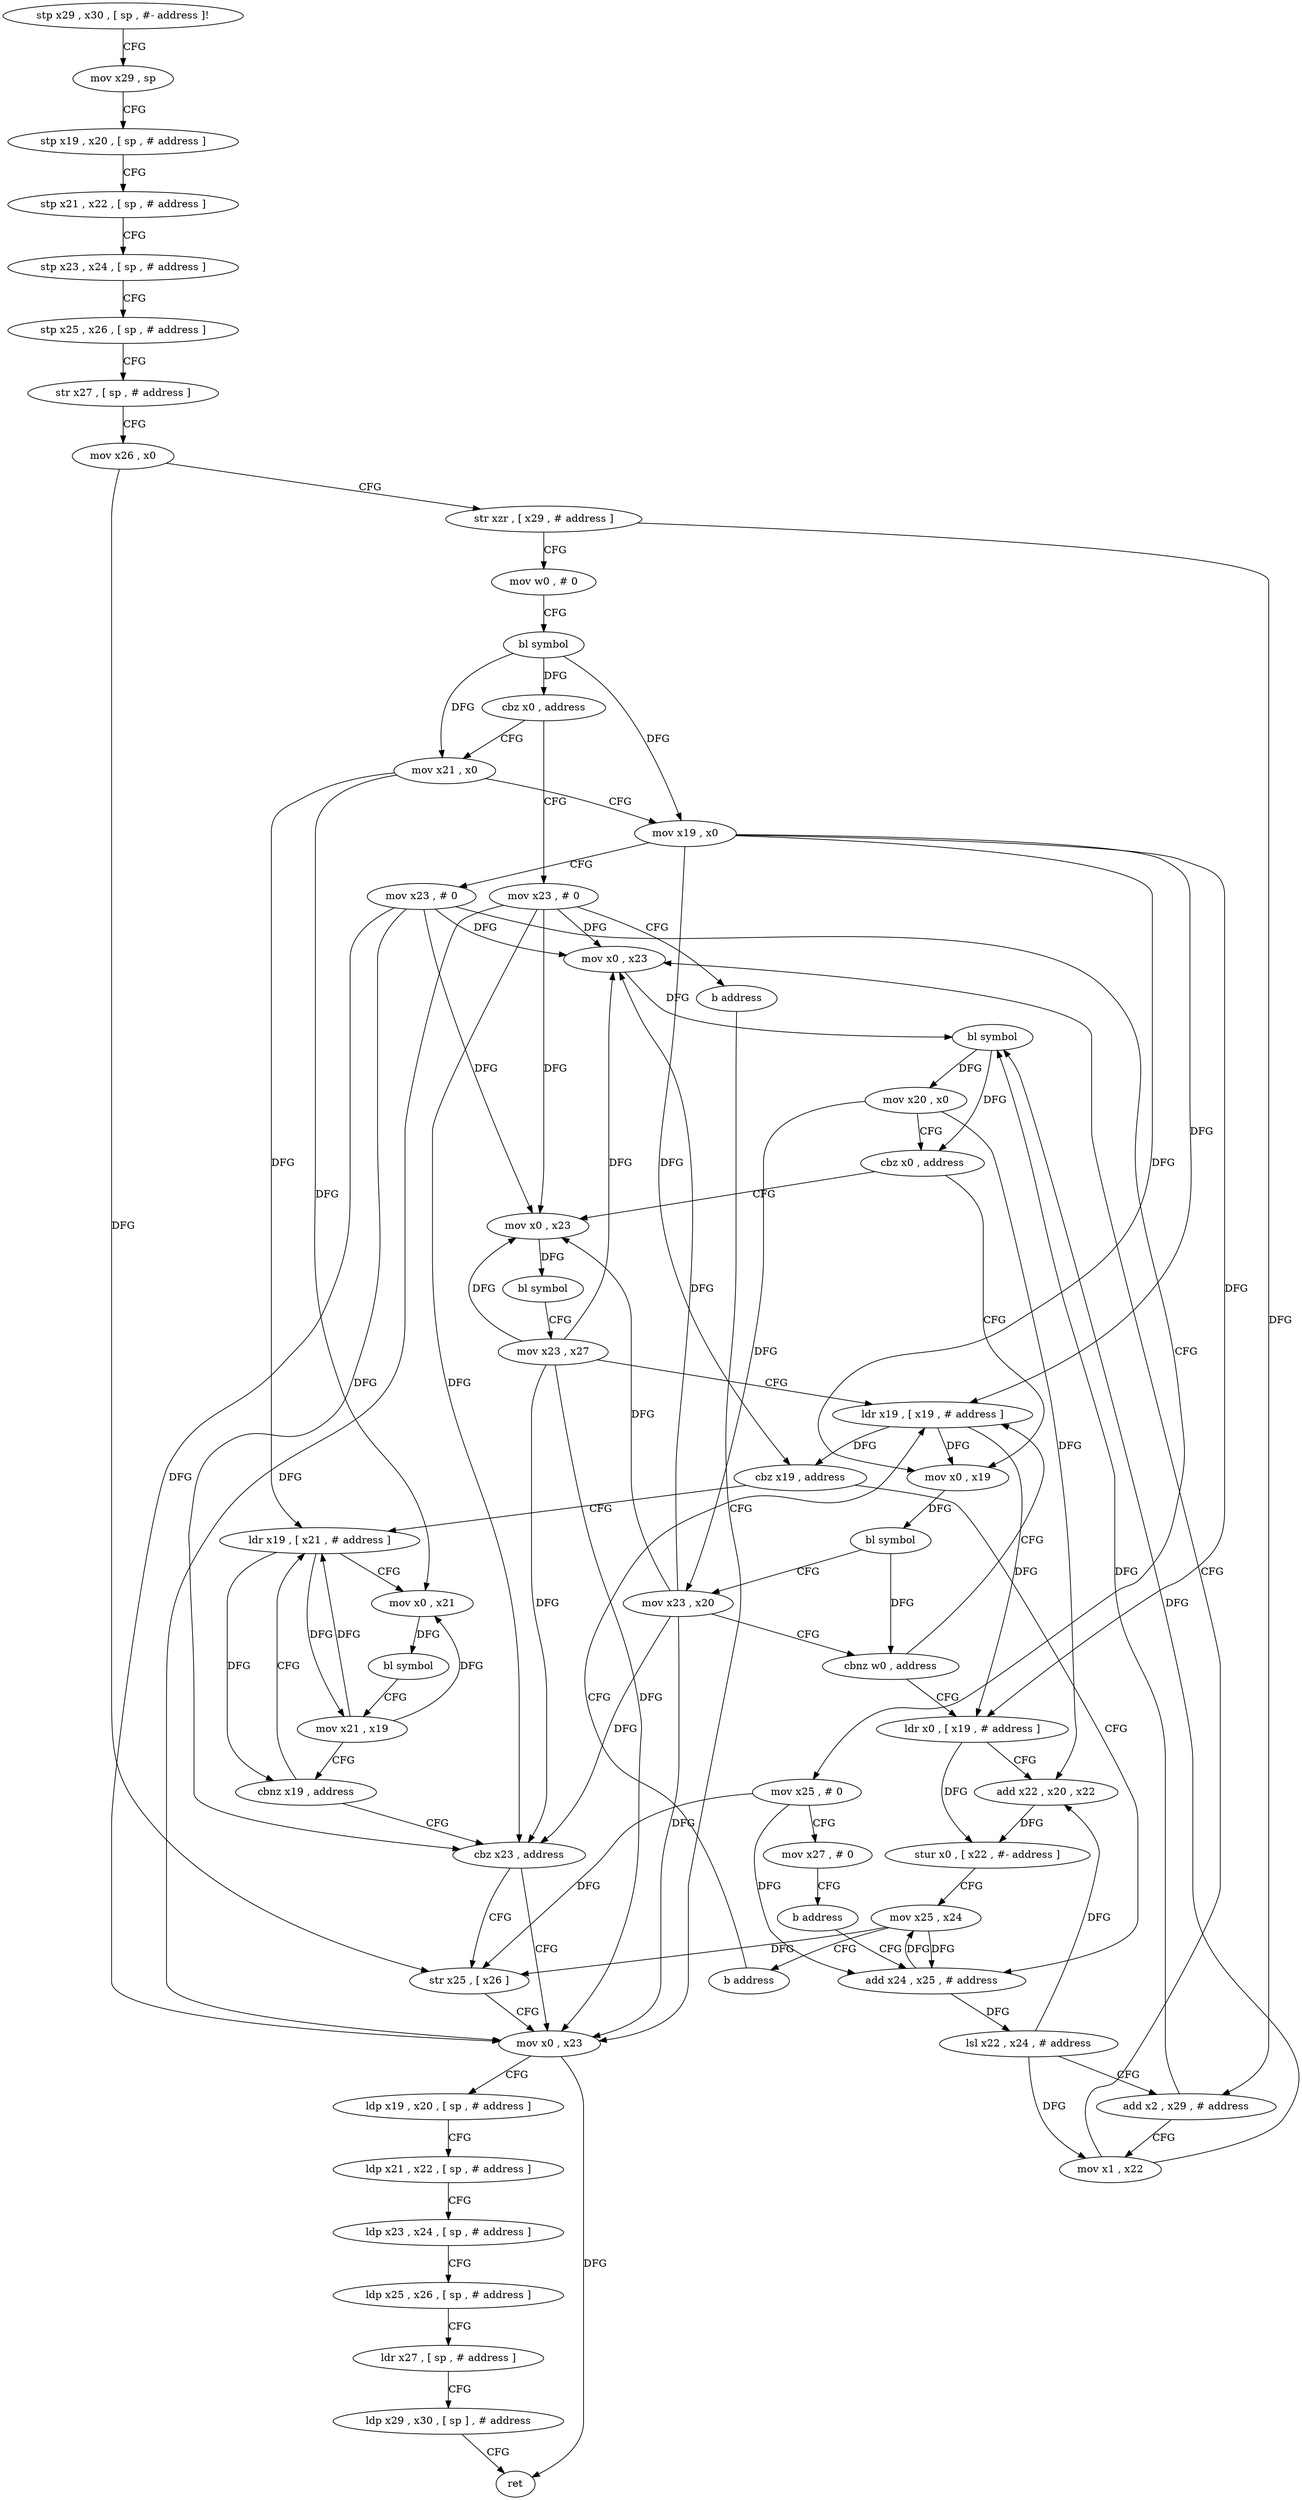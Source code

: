 digraph "func" {
"4243304" [label = "stp x29 , x30 , [ sp , #- address ]!" ]
"4243308" [label = "mov x29 , sp" ]
"4243312" [label = "stp x19 , x20 , [ sp , # address ]" ]
"4243316" [label = "stp x21 , x22 , [ sp , # address ]" ]
"4243320" [label = "stp x23 , x24 , [ sp , # address ]" ]
"4243324" [label = "stp x25 , x26 , [ sp , # address ]" ]
"4243328" [label = "str x27 , [ sp , # address ]" ]
"4243332" [label = "mov x26 , x0" ]
"4243336" [label = "str xzr , [ x29 , # address ]" ]
"4243340" [label = "mov w0 , # 0" ]
"4243344" [label = "bl symbol" ]
"4243348" [label = "cbz x0 , address" ]
"4243524" [label = "mov x23 , # 0" ]
"4243352" [label = "mov x21 , x0" ]
"4243528" [label = "b address" ]
"4243492" [label = "mov x0 , x23" ]
"4243356" [label = "mov x19 , x0" ]
"4243360" [label = "mov x23 , # 0" ]
"4243364" [label = "mov x25 , # 0" ]
"4243368" [label = "mov x27 , # 0" ]
"4243372" [label = "b address" ]
"4243396" [label = "add x24 , x25 , # address" ]
"4243496" [label = "ldp x19 , x20 , [ sp , # address ]" ]
"4243500" [label = "ldp x21 , x22 , [ sp , # address ]" ]
"4243504" [label = "ldp x23 , x24 , [ sp , # address ]" ]
"4243508" [label = "ldp x25 , x26 , [ sp , # address ]" ]
"4243512" [label = "ldr x27 , [ sp , # address ]" ]
"4243516" [label = "ldp x29 , x30 , [ sp ] , # address" ]
"4243520" [label = "ret" ]
"4243400" [label = "lsl x22 , x24 , # address" ]
"4243404" [label = "add x2 , x29 , # address" ]
"4243408" [label = "mov x1 , x22" ]
"4243412" [label = "mov x0 , x23" ]
"4243416" [label = "bl symbol" ]
"4243420" [label = "mov x20 , x0" ]
"4243424" [label = "cbz x0 , address" ]
"4243376" [label = "mov x0 , x23" ]
"4243428" [label = "mov x0 , x19" ]
"4243380" [label = "bl symbol" ]
"4243384" [label = "mov x23 , x27" ]
"4243388" [label = "ldr x19 , [ x19 , # address ]" ]
"4243432" [label = "bl symbol" ]
"4243436" [label = "mov x23 , x20" ]
"4243440" [label = "cbnz w0 , address" ]
"4243444" [label = "ldr x0 , [ x19 , # address ]" ]
"4243464" [label = "ldr x19 , [ x21 , # address ]" ]
"4243468" [label = "mov x0 , x21" ]
"4243472" [label = "bl symbol" ]
"4243476" [label = "mov x21 , x19" ]
"4243480" [label = "cbnz x19 , address" ]
"4243484" [label = "cbz x23 , address" ]
"4243392" [label = "cbz x19 , address" ]
"4243448" [label = "add x22 , x20 , x22" ]
"4243452" [label = "stur x0 , [ x22 , #- address ]" ]
"4243456" [label = "mov x25 , x24" ]
"4243460" [label = "b address" ]
"4243488" [label = "str x25 , [ x26 ]" ]
"4243304" -> "4243308" [ label = "CFG" ]
"4243308" -> "4243312" [ label = "CFG" ]
"4243312" -> "4243316" [ label = "CFG" ]
"4243316" -> "4243320" [ label = "CFG" ]
"4243320" -> "4243324" [ label = "CFG" ]
"4243324" -> "4243328" [ label = "CFG" ]
"4243328" -> "4243332" [ label = "CFG" ]
"4243332" -> "4243336" [ label = "CFG" ]
"4243332" -> "4243488" [ label = "DFG" ]
"4243336" -> "4243340" [ label = "CFG" ]
"4243336" -> "4243404" [ label = "DFG" ]
"4243340" -> "4243344" [ label = "CFG" ]
"4243344" -> "4243348" [ label = "DFG" ]
"4243344" -> "4243352" [ label = "DFG" ]
"4243344" -> "4243356" [ label = "DFG" ]
"4243348" -> "4243524" [ label = "CFG" ]
"4243348" -> "4243352" [ label = "CFG" ]
"4243524" -> "4243528" [ label = "CFG" ]
"4243524" -> "4243492" [ label = "DFG" ]
"4243524" -> "4243412" [ label = "DFG" ]
"4243524" -> "4243376" [ label = "DFG" ]
"4243524" -> "4243484" [ label = "DFG" ]
"4243352" -> "4243356" [ label = "CFG" ]
"4243352" -> "4243464" [ label = "DFG" ]
"4243352" -> "4243468" [ label = "DFG" ]
"4243528" -> "4243492" [ label = "CFG" ]
"4243492" -> "4243496" [ label = "CFG" ]
"4243492" -> "4243520" [ label = "DFG" ]
"4243356" -> "4243360" [ label = "CFG" ]
"4243356" -> "4243428" [ label = "DFG" ]
"4243356" -> "4243388" [ label = "DFG" ]
"4243356" -> "4243392" [ label = "DFG" ]
"4243356" -> "4243444" [ label = "DFG" ]
"4243360" -> "4243364" [ label = "CFG" ]
"4243360" -> "4243492" [ label = "DFG" ]
"4243360" -> "4243412" [ label = "DFG" ]
"4243360" -> "4243376" [ label = "DFG" ]
"4243360" -> "4243484" [ label = "DFG" ]
"4243364" -> "4243368" [ label = "CFG" ]
"4243364" -> "4243396" [ label = "DFG" ]
"4243364" -> "4243488" [ label = "DFG" ]
"4243368" -> "4243372" [ label = "CFG" ]
"4243372" -> "4243396" [ label = "CFG" ]
"4243396" -> "4243400" [ label = "DFG" ]
"4243396" -> "4243456" [ label = "DFG" ]
"4243496" -> "4243500" [ label = "CFG" ]
"4243500" -> "4243504" [ label = "CFG" ]
"4243504" -> "4243508" [ label = "CFG" ]
"4243508" -> "4243512" [ label = "CFG" ]
"4243512" -> "4243516" [ label = "CFG" ]
"4243516" -> "4243520" [ label = "CFG" ]
"4243400" -> "4243404" [ label = "CFG" ]
"4243400" -> "4243408" [ label = "DFG" ]
"4243400" -> "4243448" [ label = "DFG" ]
"4243404" -> "4243408" [ label = "CFG" ]
"4243404" -> "4243416" [ label = "DFG" ]
"4243408" -> "4243412" [ label = "CFG" ]
"4243408" -> "4243416" [ label = "DFG" ]
"4243412" -> "4243416" [ label = "DFG" ]
"4243416" -> "4243420" [ label = "DFG" ]
"4243416" -> "4243424" [ label = "DFG" ]
"4243420" -> "4243424" [ label = "CFG" ]
"4243420" -> "4243436" [ label = "DFG" ]
"4243420" -> "4243448" [ label = "DFG" ]
"4243424" -> "4243376" [ label = "CFG" ]
"4243424" -> "4243428" [ label = "CFG" ]
"4243376" -> "4243380" [ label = "DFG" ]
"4243428" -> "4243432" [ label = "DFG" ]
"4243380" -> "4243384" [ label = "CFG" ]
"4243384" -> "4243388" [ label = "CFG" ]
"4243384" -> "4243492" [ label = "DFG" ]
"4243384" -> "4243412" [ label = "DFG" ]
"4243384" -> "4243376" [ label = "DFG" ]
"4243384" -> "4243484" [ label = "DFG" ]
"4243388" -> "4243392" [ label = "DFG" ]
"4243388" -> "4243428" [ label = "DFG" ]
"4243388" -> "4243444" [ label = "DFG" ]
"4243432" -> "4243436" [ label = "CFG" ]
"4243432" -> "4243440" [ label = "DFG" ]
"4243436" -> "4243440" [ label = "CFG" ]
"4243436" -> "4243492" [ label = "DFG" ]
"4243436" -> "4243412" [ label = "DFG" ]
"4243436" -> "4243376" [ label = "DFG" ]
"4243436" -> "4243484" [ label = "DFG" ]
"4243440" -> "4243388" [ label = "CFG" ]
"4243440" -> "4243444" [ label = "CFG" ]
"4243444" -> "4243448" [ label = "CFG" ]
"4243444" -> "4243452" [ label = "DFG" ]
"4243464" -> "4243468" [ label = "CFG" ]
"4243464" -> "4243476" [ label = "DFG" ]
"4243464" -> "4243480" [ label = "DFG" ]
"4243468" -> "4243472" [ label = "DFG" ]
"4243472" -> "4243476" [ label = "CFG" ]
"4243476" -> "4243480" [ label = "CFG" ]
"4243476" -> "4243464" [ label = "DFG" ]
"4243476" -> "4243468" [ label = "DFG" ]
"4243480" -> "4243464" [ label = "CFG" ]
"4243480" -> "4243484" [ label = "CFG" ]
"4243484" -> "4243492" [ label = "CFG" ]
"4243484" -> "4243488" [ label = "CFG" ]
"4243392" -> "4243464" [ label = "CFG" ]
"4243392" -> "4243396" [ label = "CFG" ]
"4243448" -> "4243452" [ label = "DFG" ]
"4243452" -> "4243456" [ label = "CFG" ]
"4243456" -> "4243460" [ label = "CFG" ]
"4243456" -> "4243396" [ label = "DFG" ]
"4243456" -> "4243488" [ label = "DFG" ]
"4243460" -> "4243388" [ label = "CFG" ]
"4243488" -> "4243492" [ label = "CFG" ]
}
